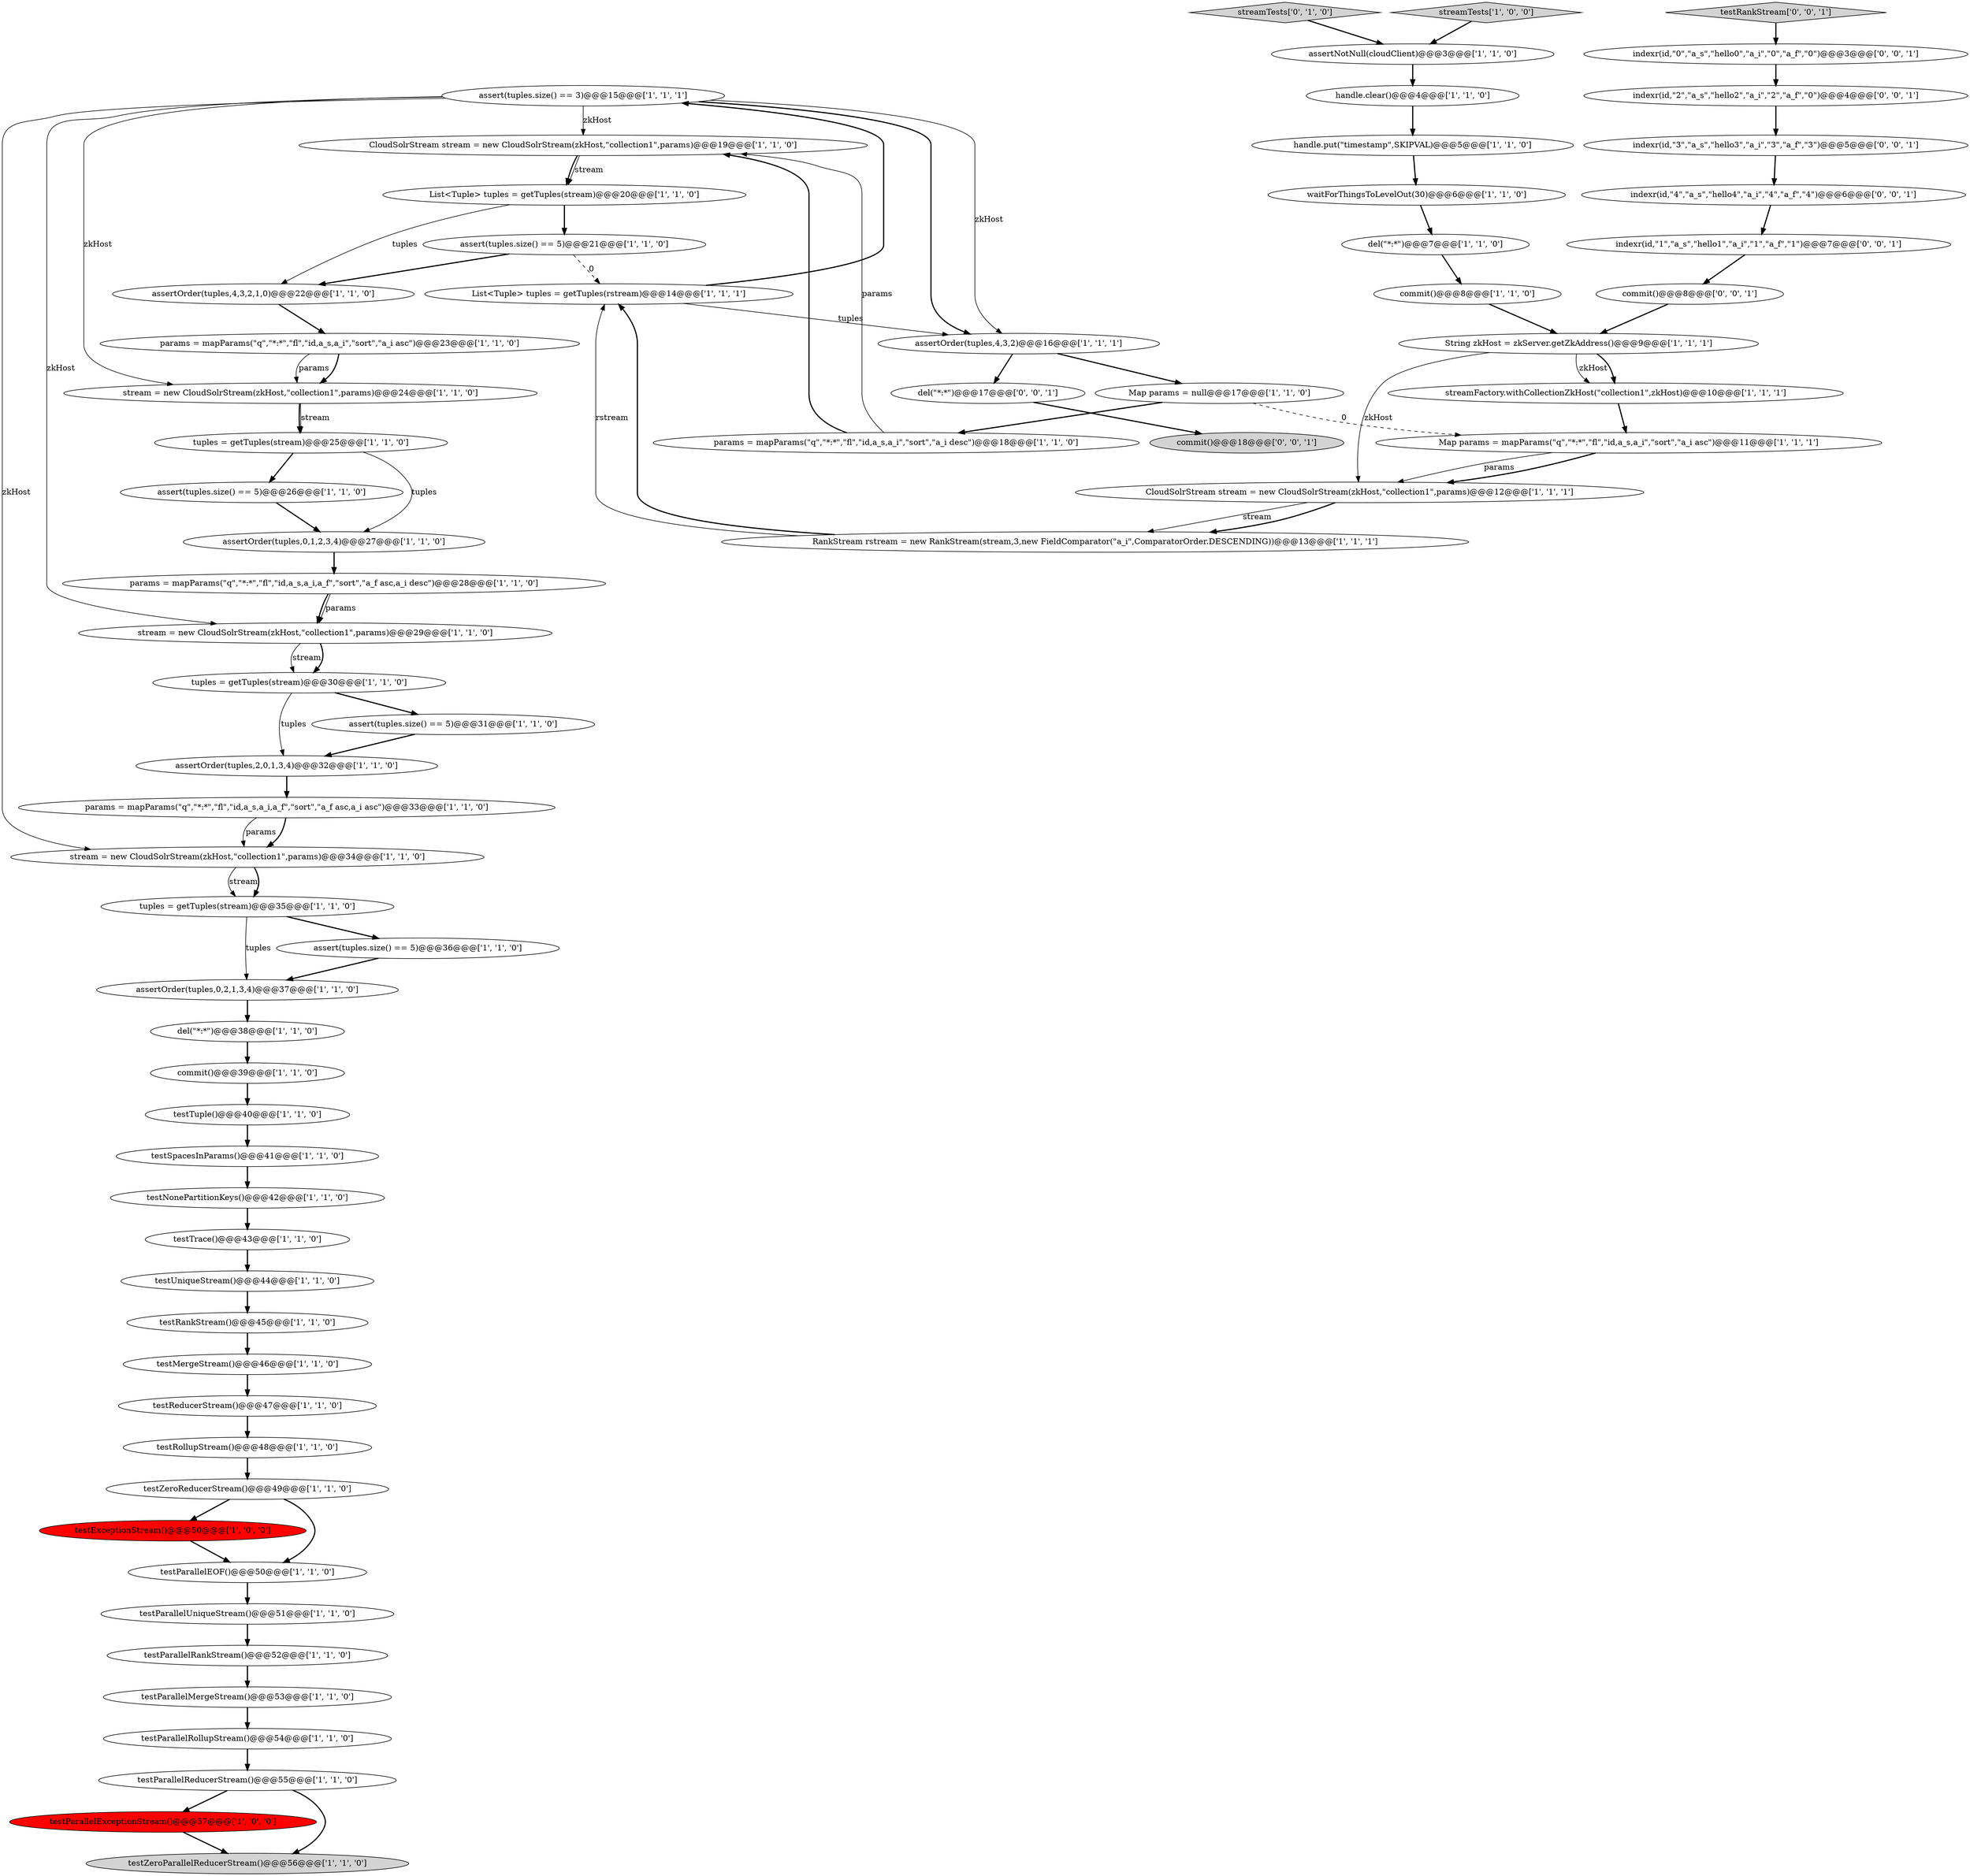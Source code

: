 digraph {
23 [style = filled, label = "params = mapParams(\"q\",\"*:*\",\"fl\",\"id,a_s,a_i,a_f\",\"sort\",\"a_f asc,a_i desc\")@@@28@@@['1', '1', '0']", fillcolor = white, shape = ellipse image = "AAA0AAABBB1BBB"];
20 [style = filled, label = "stream = new CloudSolrStream(zkHost,\"collection1\",params)@@@24@@@['1', '1', '0']", fillcolor = white, shape = ellipse image = "AAA0AAABBB1BBB"];
63 [style = filled, label = "indexr(id,\"1\",\"a_s\",\"hello1\",\"a_i\",\"1\",\"a_f\",\"1\")@@@7@@@['0', '0', '1']", fillcolor = white, shape = ellipse image = "AAA0AAABBB3BBB"];
58 [style = filled, label = "commit()@@@8@@@['0', '0', '1']", fillcolor = white, shape = ellipse image = "AAA0AAABBB3BBB"];
42 [style = filled, label = "CloudSolrStream stream = new CloudSolrStream(zkHost,\"collection1\",params)@@@19@@@['1', '1', '0']", fillcolor = white, shape = ellipse image = "AAA0AAABBB1BBB"];
28 [style = filled, label = "testParallelExceptionStream()@@@57@@@['1', '0', '0']", fillcolor = red, shape = ellipse image = "AAA1AAABBB1BBB"];
35 [style = filled, label = "RankStream rstream = new RankStream(stream,3,new FieldComparator(\"a_i\",ComparatorOrder.DESCENDING))@@@13@@@['1', '1', '1']", fillcolor = white, shape = ellipse image = "AAA0AAABBB1BBB"];
6 [style = filled, label = "testNonePartitionKeys()@@@42@@@['1', '1', '0']", fillcolor = white, shape = ellipse image = "AAA0AAABBB1BBB"];
11 [style = filled, label = "stream = new CloudSolrStream(zkHost,\"collection1\",params)@@@34@@@['1', '1', '0']", fillcolor = white, shape = ellipse image = "AAA0AAABBB1BBB"];
3 [style = filled, label = "handle.clear()@@@4@@@['1', '1', '0']", fillcolor = white, shape = ellipse image = "AAA0AAABBB1BBB"];
7 [style = filled, label = "Map params = mapParams(\"q\",\"*:*\",\"fl\",\"id,a_s,a_i\",\"sort\",\"a_i asc\")@@@11@@@['1', '1', '1']", fillcolor = white, shape = ellipse image = "AAA0AAABBB1BBB"];
27 [style = filled, label = "params = mapParams(\"q\",\"*:*\",\"fl\",\"id,a_s,a_i\",\"sort\",\"a_i desc\")@@@18@@@['1', '1', '0']", fillcolor = white, shape = ellipse image = "AAA0AAABBB1BBB"];
33 [style = filled, label = "assert(tuples.size() == 5)@@@26@@@['1', '1', '0']", fillcolor = white, shape = ellipse image = "AAA0AAABBB1BBB"];
9 [style = filled, label = "testTuple()@@@40@@@['1', '1', '0']", fillcolor = white, shape = ellipse image = "AAA0AAABBB1BBB"];
49 [style = filled, label = "assertOrder(tuples,4,3,2,1,0)@@@22@@@['1', '1', '0']", fillcolor = white, shape = ellipse image = "AAA0AAABBB1BBB"];
37 [style = filled, label = "tuples = getTuples(stream)@@@25@@@['1', '1', '0']", fillcolor = white, shape = ellipse image = "AAA0AAABBB1BBB"];
50 [style = filled, label = "streamFactory.withCollectionZkHost(\"collection1\",zkHost)@@@10@@@['1', '1', '1']", fillcolor = white, shape = ellipse image = "AAA0AAABBB1BBB"];
26 [style = filled, label = "testParallelEOF()@@@50@@@['1', '1', '0']", fillcolor = white, shape = ellipse image = "AAA0AAABBB1BBB"];
53 [style = filled, label = "testParallelReducerStream()@@@55@@@['1', '1', '0']", fillcolor = white, shape = ellipse image = "AAA0AAABBB1BBB"];
57 [style = filled, label = "streamTests['0', '1', '0']", fillcolor = lightgray, shape = diamond image = "AAA0AAABBB2BBB"];
21 [style = filled, label = "commit()@@@8@@@['1', '1', '0']", fillcolor = white, shape = ellipse image = "AAA0AAABBB1BBB"];
38 [style = filled, label = "assertOrder(tuples,0,1,2,3,4)@@@27@@@['1', '1', '0']", fillcolor = white, shape = ellipse image = "AAA0AAABBB1BBB"];
46 [style = filled, label = "testRankStream()@@@45@@@['1', '1', '0']", fillcolor = white, shape = ellipse image = "AAA0AAABBB1BBB"];
12 [style = filled, label = "testReducerStream()@@@47@@@['1', '1', '0']", fillcolor = white, shape = ellipse image = "AAA0AAABBB1BBB"];
45 [style = filled, label = "params = mapParams(\"q\",\"*:*\",\"fl\",\"id,a_s,a_i,a_f\",\"sort\",\"a_f asc,a_i asc\")@@@33@@@['1', '1', '0']", fillcolor = white, shape = ellipse image = "AAA0AAABBB1BBB"];
65 [style = filled, label = "indexr(id,\"2\",\"a_s\",\"hello2\",\"a_i\",\"2\",\"a_f\",\"0\")@@@4@@@['0', '0', '1']", fillcolor = white, shape = ellipse image = "AAA0AAABBB3BBB"];
47 [style = filled, label = "waitForThingsToLevelOut(30)@@@6@@@['1', '1', '0']", fillcolor = white, shape = ellipse image = "AAA0AAABBB1BBB"];
64 [style = filled, label = "testRankStream['0', '0', '1']", fillcolor = lightgray, shape = diamond image = "AAA0AAABBB3BBB"];
19 [style = filled, label = "assertOrder(tuples,2,0,1,3,4)@@@32@@@['1', '1', '0']", fillcolor = white, shape = ellipse image = "AAA0AAABBB1BBB"];
10 [style = filled, label = "testExceptionStream()@@@50@@@['1', '0', '0']", fillcolor = red, shape = ellipse image = "AAA1AAABBB1BBB"];
25 [style = filled, label = "testTrace()@@@43@@@['1', '1', '0']", fillcolor = white, shape = ellipse image = "AAA0AAABBB1BBB"];
55 [style = filled, label = "tuples = getTuples(stream)@@@30@@@['1', '1', '0']", fillcolor = white, shape = ellipse image = "AAA0AAABBB1BBB"];
24 [style = filled, label = "tuples = getTuples(stream)@@@35@@@['1', '1', '0']", fillcolor = white, shape = ellipse image = "AAA0AAABBB1BBB"];
16 [style = filled, label = "testSpacesInParams()@@@41@@@['1', '1', '0']", fillcolor = white, shape = ellipse image = "AAA0AAABBB1BBB"];
51 [style = filled, label = "stream = new CloudSolrStream(zkHost,\"collection1\",params)@@@29@@@['1', '1', '0']", fillcolor = white, shape = ellipse image = "AAA0AAABBB1BBB"];
56 [style = filled, label = "assert(tuples.size() == 5)@@@31@@@['1', '1', '0']", fillcolor = white, shape = ellipse image = "AAA0AAABBB1BBB"];
31 [style = filled, label = "testParallelMergeStream()@@@53@@@['1', '1', '0']", fillcolor = white, shape = ellipse image = "AAA0AAABBB1BBB"];
52 [style = filled, label = "testZeroParallelReducerStream()@@@56@@@['1', '1', '0']", fillcolor = lightgray, shape = ellipse image = "AAA0AAABBB1BBB"];
1 [style = filled, label = "assert(tuples.size() == 5)@@@21@@@['1', '1', '0']", fillcolor = white, shape = ellipse image = "AAA0AAABBB1BBB"];
54 [style = filled, label = "CloudSolrStream stream = new CloudSolrStream(zkHost,\"collection1\",params)@@@12@@@['1', '1', '1']", fillcolor = white, shape = ellipse image = "AAA0AAABBB1BBB"];
14 [style = filled, label = "Map params = null@@@17@@@['1', '1', '0']", fillcolor = white, shape = ellipse image = "AAA0AAABBB1BBB"];
15 [style = filled, label = "testUniqueStream()@@@44@@@['1', '1', '0']", fillcolor = white, shape = ellipse image = "AAA0AAABBB1BBB"];
22 [style = filled, label = "List<Tuple> tuples = getTuples(stream)@@@20@@@['1', '1', '0']", fillcolor = white, shape = ellipse image = "AAA0AAABBB1BBB"];
29 [style = filled, label = "del(\"*:*\")@@@7@@@['1', '1', '0']", fillcolor = white, shape = ellipse image = "AAA0AAABBB1BBB"];
17 [style = filled, label = "testMergeStream()@@@46@@@['1', '1', '0']", fillcolor = white, shape = ellipse image = "AAA0AAABBB1BBB"];
59 [style = filled, label = "indexr(id,\"0\",\"a_s\",\"hello0\",\"a_i\",\"0\",\"a_f\",\"0\")@@@3@@@['0', '0', '1']", fillcolor = white, shape = ellipse image = "AAA0AAABBB3BBB"];
43 [style = filled, label = "testParallelRankStream()@@@52@@@['1', '1', '0']", fillcolor = white, shape = ellipse image = "AAA0AAABBB1BBB"];
60 [style = filled, label = "commit()@@@18@@@['0', '0', '1']", fillcolor = lightgray, shape = ellipse image = "AAA0AAABBB3BBB"];
62 [style = filled, label = "indexr(id,\"4\",\"a_s\",\"hello4\",\"a_i\",\"4\",\"a_f\",\"4\")@@@6@@@['0', '0', '1']", fillcolor = white, shape = ellipse image = "AAA0AAABBB3BBB"];
36 [style = filled, label = "handle.put(\"timestamp\",SKIPVAL)@@@5@@@['1', '1', '0']", fillcolor = white, shape = ellipse image = "AAA0AAABBB1BBB"];
66 [style = filled, label = "indexr(id,\"3\",\"a_s\",\"hello3\",\"a_i\",\"3\",\"a_f\",\"3\")@@@5@@@['0', '0', '1']", fillcolor = white, shape = ellipse image = "AAA0AAABBB3BBB"];
5 [style = filled, label = "testParallelRollupStream()@@@54@@@['1', '1', '0']", fillcolor = white, shape = ellipse image = "AAA0AAABBB1BBB"];
4 [style = filled, label = "assertOrder(tuples,0,2,1,3,4)@@@37@@@['1', '1', '0']", fillcolor = white, shape = ellipse image = "AAA0AAABBB1BBB"];
34 [style = filled, label = "assert(tuples.size() == 3)@@@15@@@['1', '1', '1']", fillcolor = white, shape = ellipse image = "AAA0AAABBB1BBB"];
41 [style = filled, label = "assertNotNull(cloudClient)@@@3@@@['1', '1', '0']", fillcolor = white, shape = ellipse image = "AAA0AAABBB1BBB"];
61 [style = filled, label = "del(\"*:*\")@@@17@@@['0', '0', '1']", fillcolor = white, shape = ellipse image = "AAA0AAABBB3BBB"];
13 [style = filled, label = "testParallelUniqueStream()@@@51@@@['1', '1', '0']", fillcolor = white, shape = ellipse image = "AAA0AAABBB1BBB"];
0 [style = filled, label = "assertOrder(tuples,4,3,2)@@@16@@@['1', '1', '1']", fillcolor = white, shape = ellipse image = "AAA0AAABBB1BBB"];
30 [style = filled, label = "testRollupStream()@@@48@@@['1', '1', '0']", fillcolor = white, shape = ellipse image = "AAA0AAABBB1BBB"];
32 [style = filled, label = "assert(tuples.size() == 5)@@@36@@@['1', '1', '0']", fillcolor = white, shape = ellipse image = "AAA0AAABBB1BBB"];
8 [style = filled, label = "testZeroReducerStream()@@@49@@@['1', '1', '0']", fillcolor = white, shape = ellipse image = "AAA0AAABBB1BBB"];
44 [style = filled, label = "String zkHost = zkServer.getZkAddress()@@@9@@@['1', '1', '1']", fillcolor = white, shape = ellipse image = "AAA0AAABBB1BBB"];
2 [style = filled, label = "streamTests['1', '0', '0']", fillcolor = lightgray, shape = diamond image = "AAA0AAABBB1BBB"];
18 [style = filled, label = "List<Tuple> tuples = getTuples(rstream)@@@14@@@['1', '1', '1']", fillcolor = white, shape = ellipse image = "AAA0AAABBB1BBB"];
48 [style = filled, label = "params = mapParams(\"q\",\"*:*\",\"fl\",\"id,a_s,a_i\",\"sort\",\"a_i asc\")@@@23@@@['1', '1', '0']", fillcolor = white, shape = ellipse image = "AAA0AAABBB1BBB"];
39 [style = filled, label = "del(\"*:*\")@@@38@@@['1', '1', '0']", fillcolor = white, shape = ellipse image = "AAA0AAABBB1BBB"];
40 [style = filled, label = "commit()@@@39@@@['1', '1', '0']", fillcolor = white, shape = ellipse image = "AAA0AAABBB1BBB"];
8->10 [style = bold, label=""];
20->37 [style = solid, label="stream"];
23->51 [style = bold, label=""];
24->32 [style = bold, label=""];
49->48 [style = bold, label=""];
1->18 [style = dashed, label="0"];
66->62 [style = bold, label=""];
27->42 [style = solid, label="params"];
57->41 [style = bold, label=""];
9->16 [style = bold, label=""];
3->36 [style = bold, label=""];
0->14 [style = bold, label=""];
44->54 [style = solid, label="zkHost"];
44->50 [style = solid, label="zkHost"];
28->52 [style = bold, label=""];
24->4 [style = solid, label="tuples"];
42->22 [style = solid, label="stream"];
20->37 [style = bold, label=""];
25->15 [style = bold, label=""];
32->4 [style = bold, label=""];
30->8 [style = bold, label=""];
37->33 [style = bold, label=""];
34->11 [style = solid, label="zkHost"];
14->7 [style = dashed, label="0"];
21->44 [style = bold, label=""];
35->18 [style = bold, label=""];
55->19 [style = solid, label="tuples"];
16->6 [style = bold, label=""];
31->5 [style = bold, label=""];
53->52 [style = bold, label=""];
11->24 [style = solid, label="stream"];
44->50 [style = bold, label=""];
65->66 [style = bold, label=""];
1->49 [style = bold, label=""];
10->26 [style = bold, label=""];
34->0 [style = bold, label=""];
26->13 [style = bold, label=""];
45->11 [style = bold, label=""];
51->55 [style = solid, label="stream"];
34->0 [style = solid, label="zkHost"];
13->43 [style = bold, label=""];
5->53 [style = bold, label=""];
42->22 [style = bold, label=""];
45->11 [style = solid, label="params"];
54->35 [style = solid, label="stream"];
37->38 [style = solid, label="tuples"];
2->41 [style = bold, label=""];
54->35 [style = bold, label=""];
18->34 [style = bold, label=""];
4->39 [style = bold, label=""];
59->65 [style = bold, label=""];
23->51 [style = solid, label="params"];
40->9 [style = bold, label=""];
64->59 [style = bold, label=""];
11->24 [style = bold, label=""];
7->54 [style = bold, label=""];
29->21 [style = bold, label=""];
47->29 [style = bold, label=""];
19->45 [style = bold, label=""];
17->12 [style = bold, label=""];
0->61 [style = bold, label=""];
39->40 [style = bold, label=""];
34->20 [style = solid, label="zkHost"];
34->42 [style = solid, label="zkHost"];
34->51 [style = solid, label="zkHost"];
14->27 [style = bold, label=""];
22->1 [style = bold, label=""];
53->28 [style = bold, label=""];
43->31 [style = bold, label=""];
36->47 [style = bold, label=""];
61->60 [style = bold, label=""];
7->54 [style = solid, label="params"];
22->49 [style = solid, label="tuples"];
41->3 [style = bold, label=""];
62->63 [style = bold, label=""];
38->23 [style = bold, label=""];
50->7 [style = bold, label=""];
12->30 [style = bold, label=""];
55->56 [style = bold, label=""];
27->42 [style = bold, label=""];
58->44 [style = bold, label=""];
63->58 [style = bold, label=""];
18->0 [style = solid, label="tuples"];
51->55 [style = bold, label=""];
48->20 [style = bold, label=""];
48->20 [style = solid, label="params"];
56->19 [style = bold, label=""];
15->46 [style = bold, label=""];
33->38 [style = bold, label=""];
46->17 [style = bold, label=""];
6->25 [style = bold, label=""];
8->26 [style = bold, label=""];
35->18 [style = solid, label="rstream"];
}
